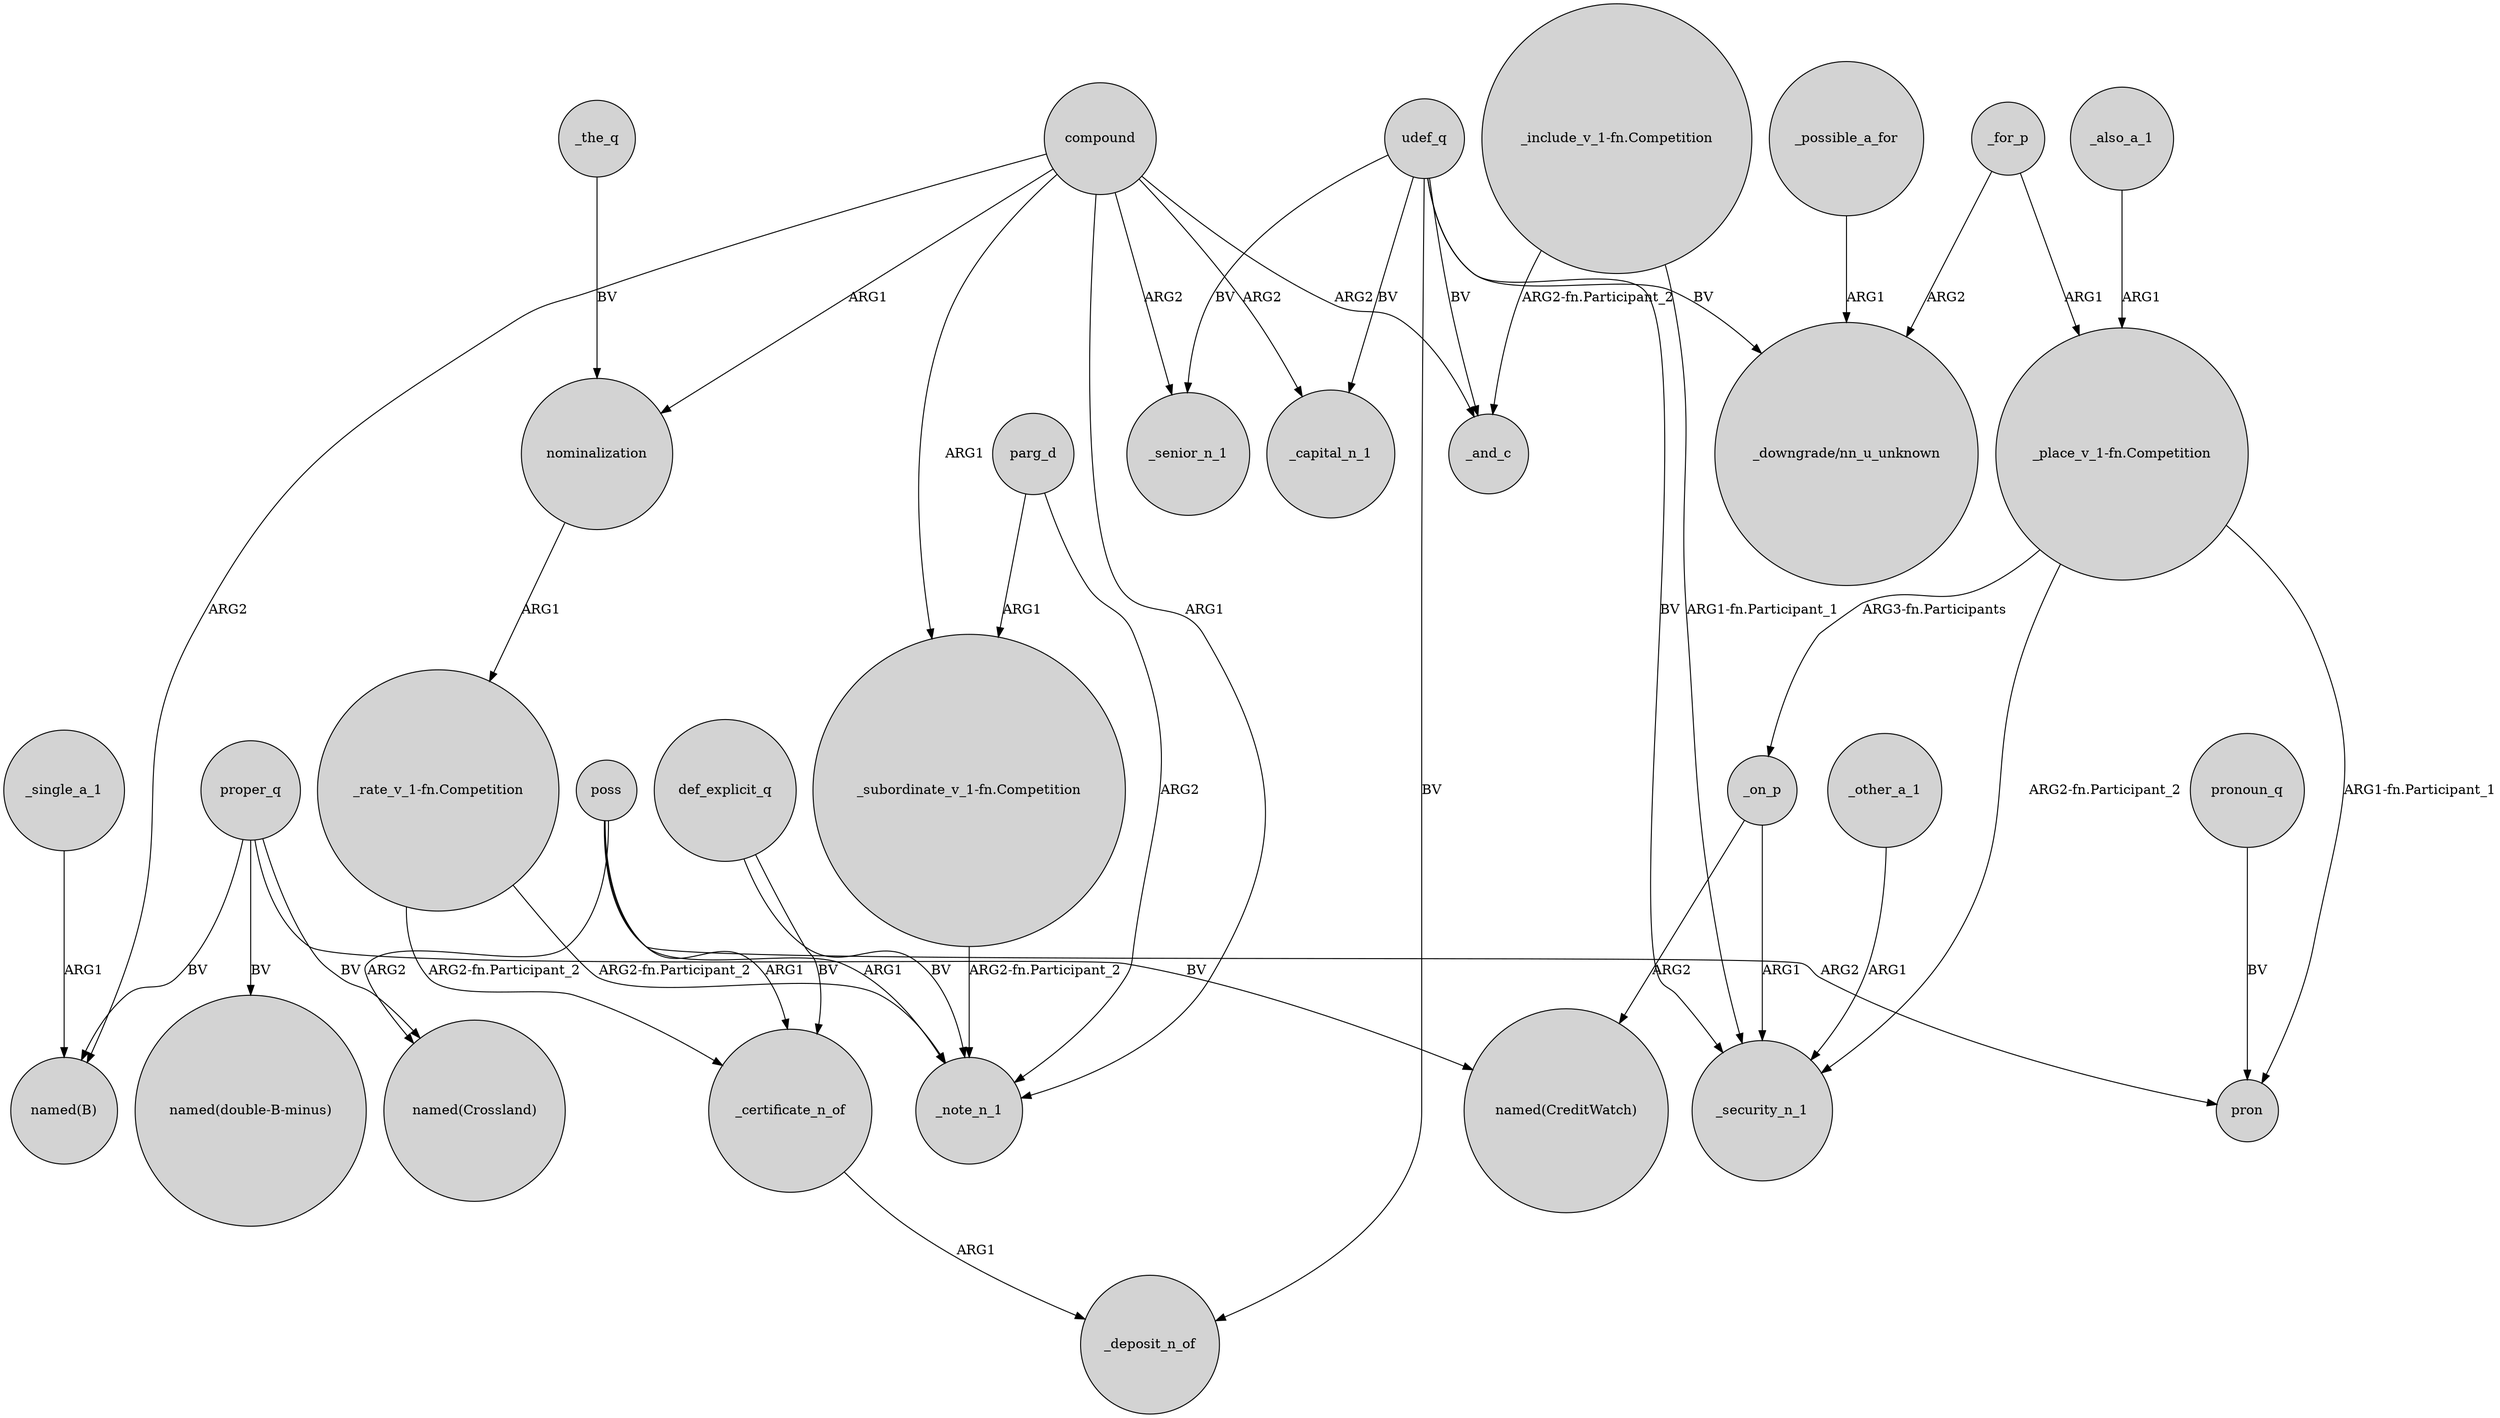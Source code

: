 digraph {
	node [shape=circle style=filled]
	compound -> "named(B)" [label=ARG2]
	"_place_v_1-fn.Competition" -> pron [label="ARG1-fn.Participant_1"]
	_the_q -> nominalization [label=BV]
	_also_a_1 -> "_place_v_1-fn.Competition" [label=ARG1]
	_on_p -> _security_n_1 [label=ARG1]
	poss -> "named(Crossland)" [label=ARG2]
	"_include_v_1-fn.Competition" -> _and_c [label="ARG2-fn.Participant_2"]
	"_subordinate_v_1-fn.Competition" -> _note_n_1 [label="ARG2-fn.Participant_2"]
	_possible_a_for -> "_downgrade/nn_u_unknown" [label=ARG1]
	"_rate_v_1-fn.Competition" -> _note_n_1 [label="ARG2-fn.Participant_2"]
	"_include_v_1-fn.Competition" -> _security_n_1 [label="ARG1-fn.Participant_1"]
	udef_q -> _security_n_1 [label=BV]
	udef_q -> _and_c [label=BV]
	proper_q -> "named(double-B-minus)" [label=BV]
	nominalization -> "_rate_v_1-fn.Competition" [label=ARG1]
	compound -> _and_c [label=ARG2]
	def_explicit_q -> _note_n_1 [label=BV]
	proper_q -> "named(B)" [label=BV]
	_for_p -> "_place_v_1-fn.Competition" [label=ARG1]
	parg_d -> _note_n_1 [label=ARG2]
	pronoun_q -> pron [label=BV]
	compound -> nominalization [label=ARG1]
	poss -> pron [label=ARG2]
	"_place_v_1-fn.Competition" -> _security_n_1 [label="ARG2-fn.Participant_2"]
	_other_a_1 -> _security_n_1 [label=ARG1]
	"_rate_v_1-fn.Competition" -> _certificate_n_of [label="ARG2-fn.Participant_2"]
	udef_q -> _capital_n_1 [label=BV]
	compound -> _note_n_1 [label=ARG1]
	proper_q -> "named(Crossland)" [label=BV]
	compound -> _senior_n_1 [label=ARG2]
	_on_p -> "named(CreditWatch)" [label=ARG2]
	udef_q -> _senior_n_1 [label=BV]
	"_place_v_1-fn.Competition" -> _on_p [label="ARG3-fn.Participants"]
	parg_d -> "_subordinate_v_1-fn.Competition" [label=ARG1]
	poss -> _note_n_1 [label=ARG1]
	udef_q -> "_downgrade/nn_u_unknown" [label=BV]
	compound -> _capital_n_1 [label=ARG2]
	def_explicit_q -> _certificate_n_of [label=BV]
	compound -> "_subordinate_v_1-fn.Competition" [label=ARG1]
	_single_a_1 -> "named(B)" [label=ARG1]
	proper_q -> "named(CreditWatch)" [label=BV]
	poss -> _certificate_n_of [label=ARG1]
	_for_p -> "_downgrade/nn_u_unknown" [label=ARG2]
	_certificate_n_of -> _deposit_n_of [label=ARG1]
	udef_q -> _deposit_n_of [label=BV]
}
